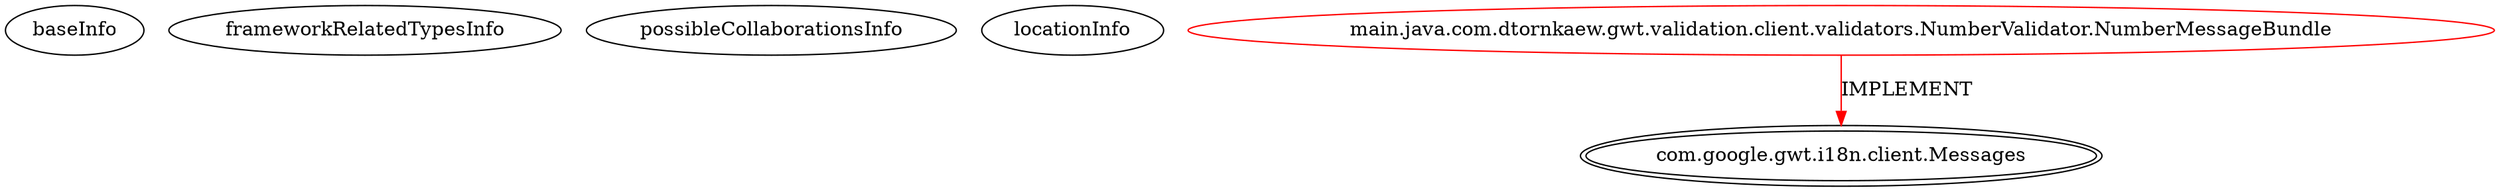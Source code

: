 digraph {
baseInfo[graphId=3631,category="extension_graph",isAnonymous=false,possibleRelation=false]
frameworkRelatedTypesInfo[0="com.google.gwt.i18n.client.Messages"]
possibleCollaborationsInfo[]
locationInfo[projectName="llinder-gwt-lwvl",filePath="/llinder-gwt-lwvl/gwt-lwvl-master/src/main/java/com/dtornkaew/gwt/validation/client/validators/NumberValidator.java",contextSignature="NumberMessageBundle",graphId="3631"]
0[label="main.java.com.dtornkaew.gwt.validation.client.validators.NumberValidator.NumberMessageBundle",vertexType="ROOT_CLIENT_CLASS_DECLARATION",isFrameworkType=false,color=red]
1[label="com.google.gwt.i18n.client.Messages",vertexType="FRAMEWORK_INTERFACE_TYPE",isFrameworkType=true,peripheries=2]
0->1[label="IMPLEMENT",color=red]
}

